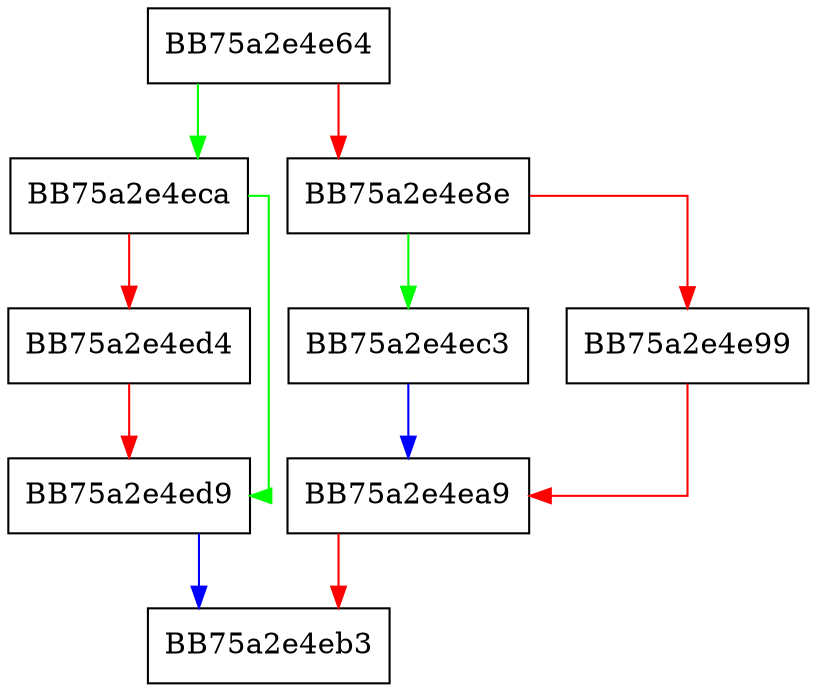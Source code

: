 digraph Exists {
  node [shape="box"];
  graph [splines=ortho];
  BB75a2e4e64 -> BB75a2e4eca [color="green"];
  BB75a2e4e64 -> BB75a2e4e8e [color="red"];
  BB75a2e4e8e -> BB75a2e4ec3 [color="green"];
  BB75a2e4e8e -> BB75a2e4e99 [color="red"];
  BB75a2e4e99 -> BB75a2e4ea9 [color="red"];
  BB75a2e4ea9 -> BB75a2e4eb3 [color="red"];
  BB75a2e4ec3 -> BB75a2e4ea9 [color="blue"];
  BB75a2e4eca -> BB75a2e4ed9 [color="green"];
  BB75a2e4eca -> BB75a2e4ed4 [color="red"];
  BB75a2e4ed4 -> BB75a2e4ed9 [color="red"];
  BB75a2e4ed9 -> BB75a2e4eb3 [color="blue"];
}